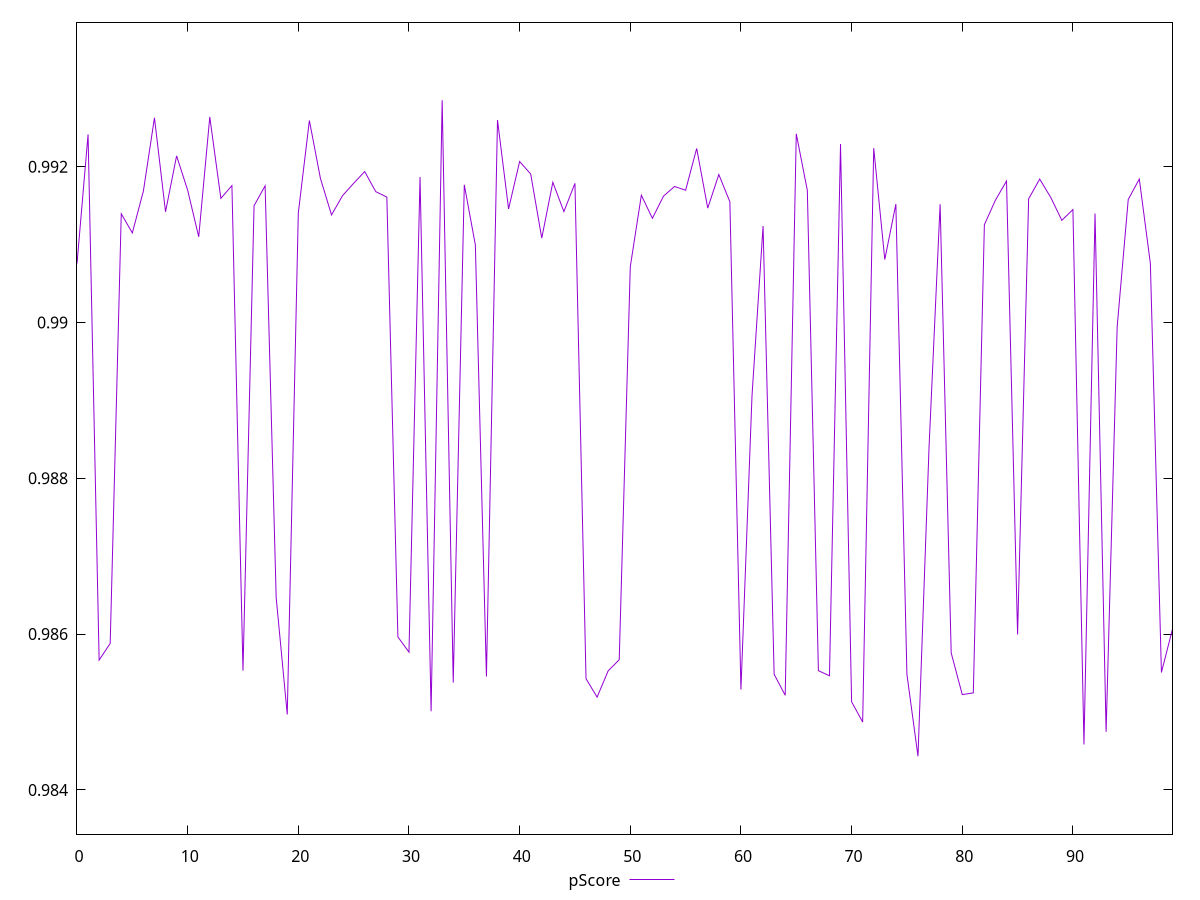 reset

$pScore <<EOF
0 0.9907558730914747
1 0.9924139920847488
2 0.9856667601128519
3 0.9858807502460532
4 0.9913949201492236
5 0.9911497918077289
6 0.9916873569467661
7 0.9926273068239584
8 0.9914206551154585
9 0.9921383330304481
10 0.9916980887536253
11 0.9910996564672067
12 0.992637851300342
13 0.9915928851462548
14 0.9917572094152871
15 0.9855313323536645
16 0.9914994387709507
17 0.991754458724802
18 0.986468877594795
19 0.9849681444630124
20 0.9914060372327702
21 0.9925928593791917
22 0.9918479370469988
23 0.9913807251186283
24 0.9916285417377009
25 0.9917864355977553
26 0.9919371804632069
27 0.991679273808763
28 0.9916096128324126
29 0.9859634756337176
30 0.9857681286762783
31 0.991866256809534
32 0.9850098932938529
33 0.992853281798374
34 0.9853780530994634
35 0.9917673262302971
36 0.9909940815037503
37 0.9854552722728178
38 0.9925992699811463
39 0.9914574034280399
40 0.9920662360797657
41 0.9919058471680815
42 0.9910833650558039
43 0.9917995957262699
44 0.9914235991778314
45 0.9917857771897544
46 0.9854286296822594
47 0.9851908765808172
48 0.9855278313569433
49 0.9856711069951181
50 0.9907155357087614
51 0.9916332135243322
52 0.9913376964026636
53 0.99162141919382
54 0.9917458722953223
55 0.9916973146294914
56 0.9922337902509518
57 0.9914681237137744
58 0.9918992222915726
59 0.9915492802196788
60 0.9852878259356315
61 0.9890585139964478
62 0.9912380728512349
63 0.9854840191794989
64 0.9852146001033444
65 0.99242196420206
66 0.9916956556160031
67 0.9855307853617565
68 0.9854647126395883
69 0.9922907421481628
70 0.9851314243427456
71 0.9848711224783901
72 0.9922376878139769
73 0.9908083491852024
74 0.9915195580176819
75 0.9854833612957086
76 0.984432448006168
77 0.9884012487626752
78 0.9915183226336687
79 0.985758717649877
80 0.9852237602015693
81 0.9852453956801932
82 0.9912553080405899
83 0.9915705440365374
84 0.9918158054924804
85 0.9859951556127016
86 0.991587638841975
87 0.991840841022052
88 0.9916047085436237
89 0.9913110962373803
90 0.9914496110121307
91 0.9845831719933222
92 0.9913985513593637
93 0.984745399061388
94 0.9899434660983988
95 0.9915785917792173
96 0.991841714620584
97 0.9907569486198335
98 0.9855080177535536
99 0.9860656137993951
EOF

set key outside below
set xrange [0:99]
set yrange [0.983432448006168:0.993853281798374]
set trange [0.983432448006168:0.993853281798374]
set terminal svg size 640, 500 enhanced background rgb 'white'
set output "reports/report_00030_2021-02-24T20-42-31.540Z/first-contentful-paint/samples/music/pScore/values.svg"

plot $pScore title "pScore" with line

reset
